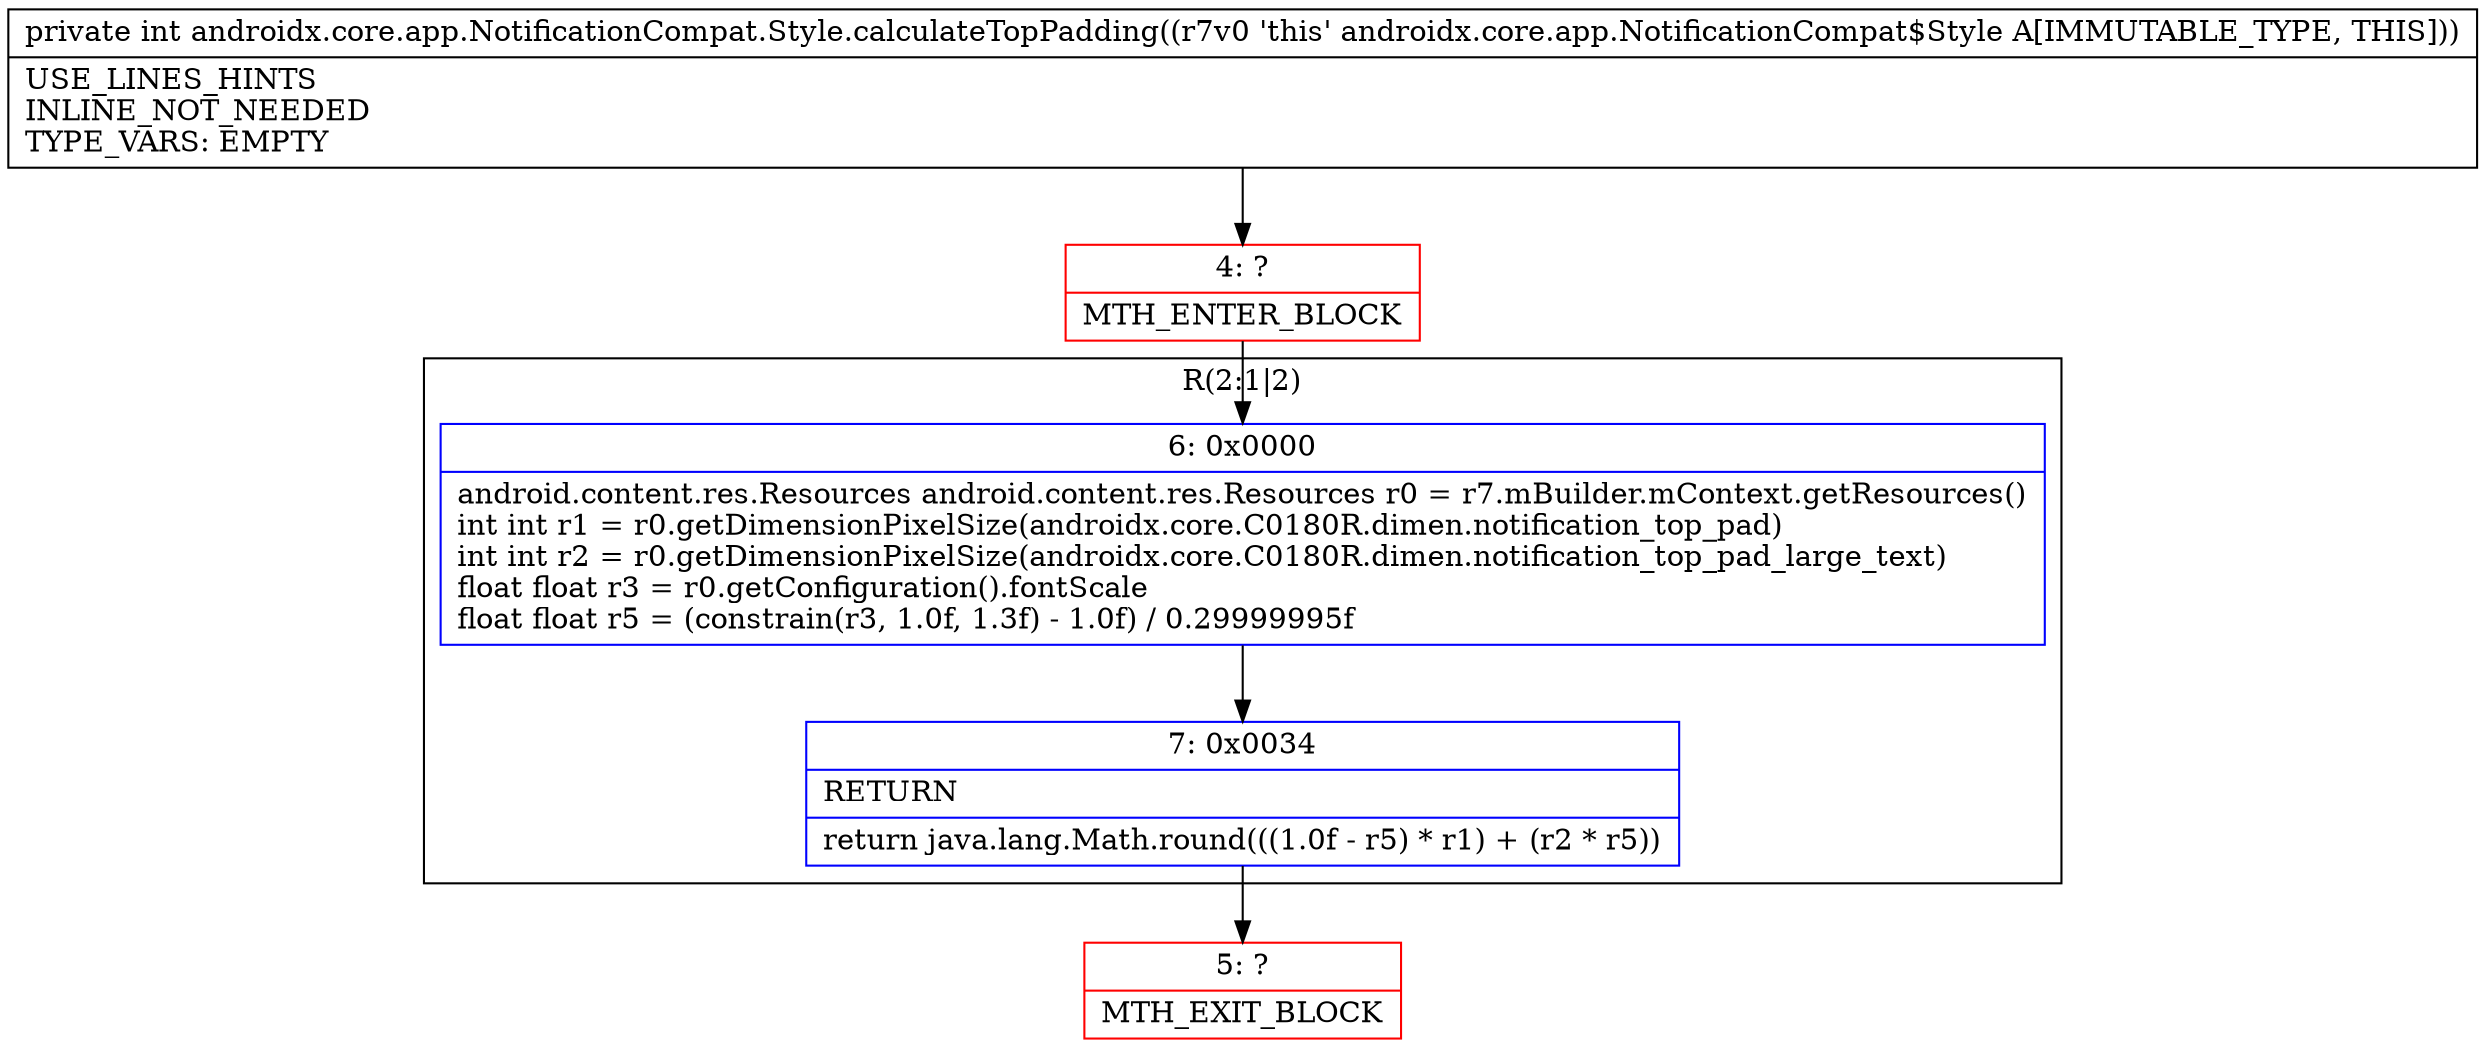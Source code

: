 digraph "CFG forandroidx.core.app.NotificationCompat.Style.calculateTopPadding()I" {
subgraph cluster_Region_240103860 {
label = "R(2:1|2)";
node [shape=record,color=blue];
Node_6 [shape=record,label="{6\:\ 0x0000|android.content.res.Resources android.content.res.Resources r0 = r7.mBuilder.mContext.getResources()\lint int r1 = r0.getDimensionPixelSize(androidx.core.C0180R.dimen.notification_top_pad)\lint int r2 = r0.getDimensionPixelSize(androidx.core.C0180R.dimen.notification_top_pad_large_text)\lfloat float r3 = r0.getConfiguration().fontScale\lfloat float r5 = (constrain(r3, 1.0f, 1.3f) \- 1.0f) \/ 0.29999995f\l}"];
Node_7 [shape=record,label="{7\:\ 0x0034|RETURN\l|return java.lang.Math.round(((1.0f \- r5) * r1) + (r2 * r5))\l}"];
}
Node_4 [shape=record,color=red,label="{4\:\ ?|MTH_ENTER_BLOCK\l}"];
Node_5 [shape=record,color=red,label="{5\:\ ?|MTH_EXIT_BLOCK\l}"];
MethodNode[shape=record,label="{private int androidx.core.app.NotificationCompat.Style.calculateTopPadding((r7v0 'this' androidx.core.app.NotificationCompat$Style A[IMMUTABLE_TYPE, THIS]))  | USE_LINES_HINTS\lINLINE_NOT_NEEDED\lTYPE_VARS: EMPTY\l}"];
MethodNode -> Node_4;Node_6 -> Node_7;
Node_7 -> Node_5;
Node_4 -> Node_6;
}

